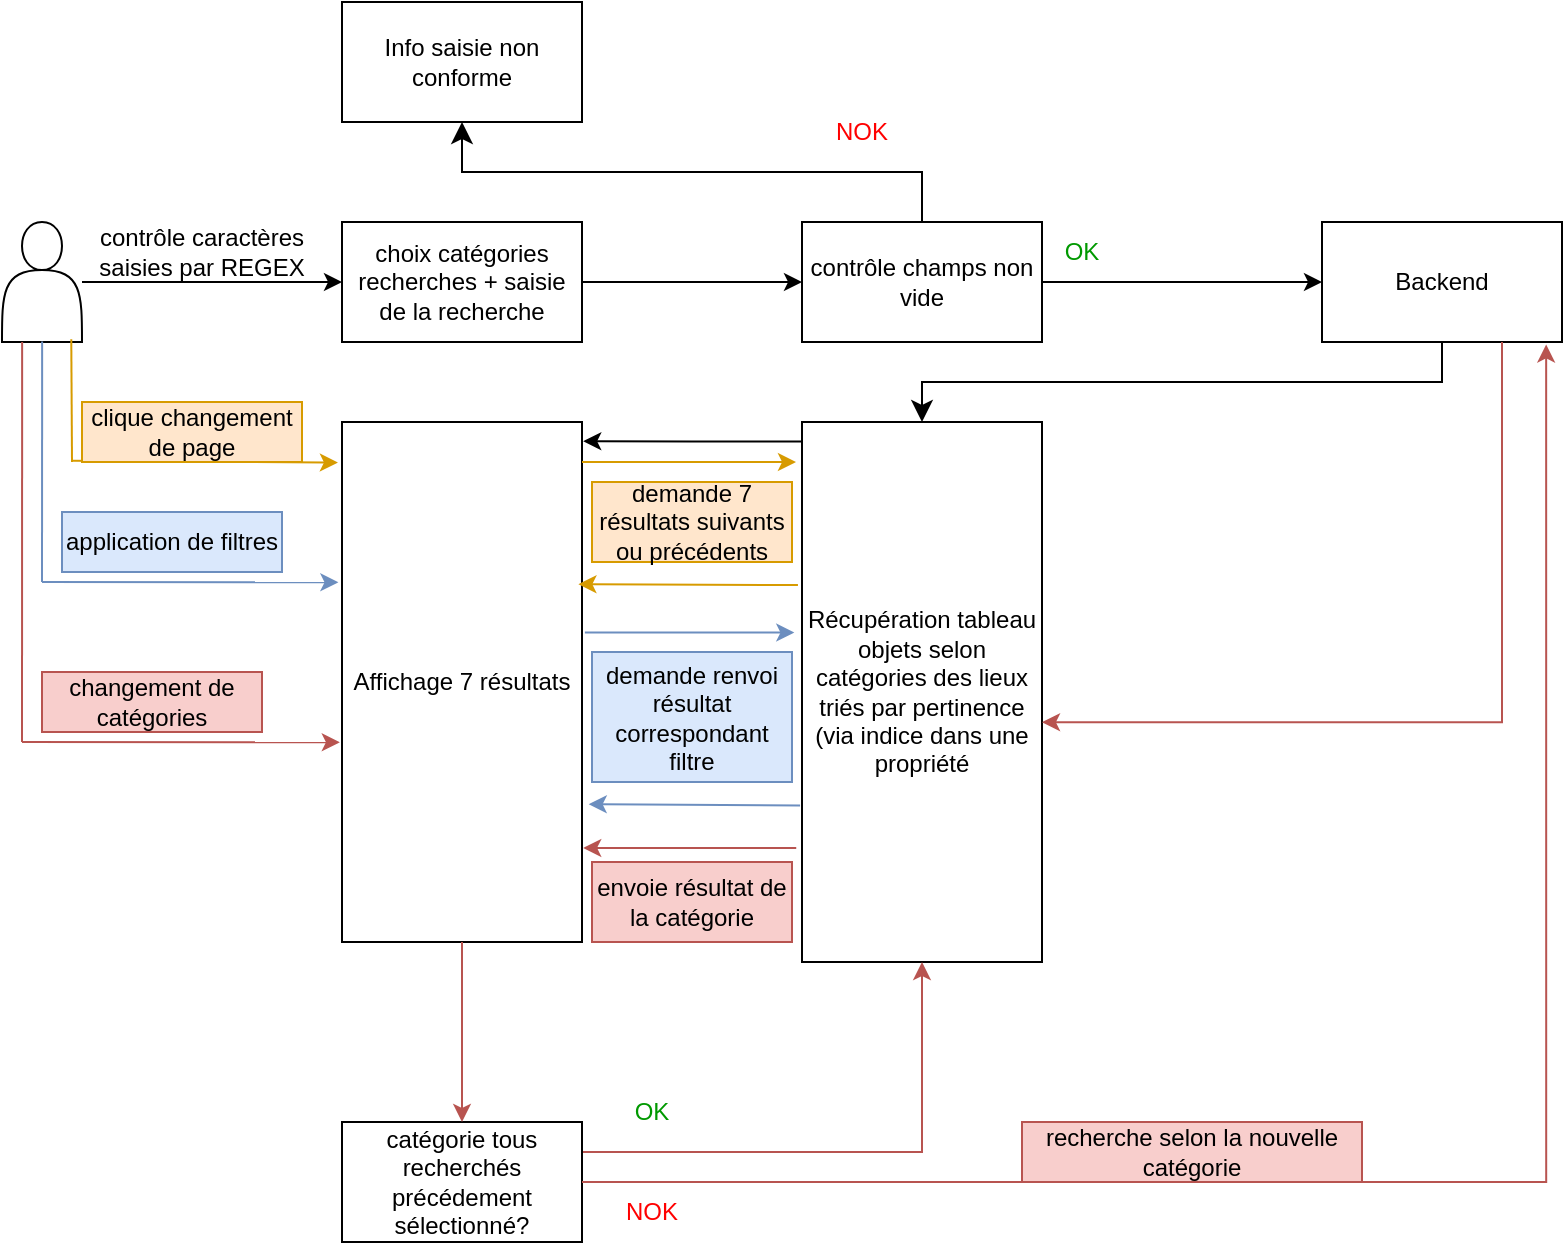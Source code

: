 <mxfile version="24.4.13" type="github">
  <diagram name="Page-1" id="-OZIe05YQaMjz7e-lakk">
    <mxGraphModel dx="1000" dy="497" grid="1" gridSize="10" guides="1" tooltips="1" connect="1" arrows="1" fold="1" page="1" pageScale="1" pageWidth="827" pageHeight="1169" math="0" shadow="0">
      <root>
        <mxCell id="0" />
        <mxCell id="1" parent="0" />
        <mxCell id="jqsIoBwaRQyOEGOpOjdC-4" style="edgeStyle=orthogonalEdgeStyle;rounded=0;orthogonalLoop=1;jettySize=auto;html=1;entryX=0;entryY=0.5;entryDx=0;entryDy=0;" edge="1" parent="1" source="jqsIoBwaRQyOEGOpOjdC-1" target="jqsIoBwaRQyOEGOpOjdC-2">
          <mxGeometry relative="1" as="geometry" />
        </mxCell>
        <mxCell id="jqsIoBwaRQyOEGOpOjdC-1" value="" style="shape=actor;whiteSpace=wrap;html=1;" vertex="1" parent="1">
          <mxGeometry x="20" y="330" width="40" height="60" as="geometry" />
        </mxCell>
        <mxCell id="jqsIoBwaRQyOEGOpOjdC-7" style="edgeStyle=orthogonalEdgeStyle;rounded=0;orthogonalLoop=1;jettySize=auto;html=1;" edge="1" parent="1" source="jqsIoBwaRQyOEGOpOjdC-2" target="jqsIoBwaRQyOEGOpOjdC-6">
          <mxGeometry relative="1" as="geometry" />
        </mxCell>
        <mxCell id="jqsIoBwaRQyOEGOpOjdC-2" value="choix catégories recherches + saisie de la recherche" style="rounded=0;whiteSpace=wrap;html=1;" vertex="1" parent="1">
          <mxGeometry x="190" y="330" width="120" height="60" as="geometry" />
        </mxCell>
        <mxCell id="jqsIoBwaRQyOEGOpOjdC-3" value="Backend" style="rounded=0;whiteSpace=wrap;html=1;" vertex="1" parent="1">
          <mxGeometry x="680" y="330" width="120" height="60" as="geometry" />
        </mxCell>
        <mxCell id="jqsIoBwaRQyOEGOpOjdC-5" value="contrôle caractères saisies par REGEX" style="text;html=1;align=center;verticalAlign=middle;whiteSpace=wrap;rounded=0;" vertex="1" parent="1">
          <mxGeometry x="60" y="330" width="120" height="30" as="geometry" />
        </mxCell>
        <mxCell id="jqsIoBwaRQyOEGOpOjdC-8" style="edgeStyle=orthogonalEdgeStyle;rounded=0;orthogonalLoop=1;jettySize=auto;html=1;" edge="1" parent="1" source="jqsIoBwaRQyOEGOpOjdC-6" target="jqsIoBwaRQyOEGOpOjdC-3">
          <mxGeometry relative="1" as="geometry" />
        </mxCell>
        <mxCell id="jqsIoBwaRQyOEGOpOjdC-6" value="contrôle champs non vide" style="rounded=0;whiteSpace=wrap;html=1;" vertex="1" parent="1">
          <mxGeometry x="420" y="330" width="120" height="60" as="geometry" />
        </mxCell>
        <mxCell id="jqsIoBwaRQyOEGOpOjdC-9" value="&lt;font color=&quot;#009900&quot;&gt;OK&lt;/font&gt;" style="text;html=1;align=center;verticalAlign=middle;whiteSpace=wrap;rounded=0;" vertex="1" parent="1">
          <mxGeometry x="530" y="330" width="60" height="30" as="geometry" />
        </mxCell>
        <mxCell id="jqsIoBwaRQyOEGOpOjdC-11" value="Info saisie non conforme" style="rounded=0;whiteSpace=wrap;html=1;" vertex="1" parent="1">
          <mxGeometry x="190" y="220" width="120" height="60" as="geometry" />
        </mxCell>
        <mxCell id="jqsIoBwaRQyOEGOpOjdC-13" value="" style="edgeStyle=elbowEdgeStyle;elbow=vertical;endArrow=classic;html=1;curved=0;rounded=0;endSize=8;startSize=8;exitX=0.5;exitY=0;exitDx=0;exitDy=0;" edge="1" parent="1" source="jqsIoBwaRQyOEGOpOjdC-6" target="jqsIoBwaRQyOEGOpOjdC-11">
          <mxGeometry width="50" height="50" relative="1" as="geometry">
            <mxPoint x="430" y="260" as="sourcePoint" />
            <mxPoint x="480" y="210" as="targetPoint" />
          </mxGeometry>
        </mxCell>
        <mxCell id="jqsIoBwaRQyOEGOpOjdC-14" value="&lt;font color=&quot;#ff0000&quot;&gt;NOK&lt;/font&gt;" style="text;html=1;align=center;verticalAlign=middle;whiteSpace=wrap;rounded=0;" vertex="1" parent="1">
          <mxGeometry x="420" y="270" width="60" height="30" as="geometry" />
        </mxCell>
        <mxCell id="jqsIoBwaRQyOEGOpOjdC-15" value="Récupération tableau objets selon catégories des lieux triés par pertinence (via indice dans une propriété" style="rounded=0;whiteSpace=wrap;html=1;" vertex="1" parent="1">
          <mxGeometry x="420" y="430" width="120" height="270" as="geometry" />
        </mxCell>
        <mxCell id="jqsIoBwaRQyOEGOpOjdC-17" value="" style="edgeStyle=elbowEdgeStyle;elbow=vertical;endArrow=classic;html=1;curved=0;rounded=0;endSize=8;startSize=8;" edge="1" parent="1" source="jqsIoBwaRQyOEGOpOjdC-3" target="jqsIoBwaRQyOEGOpOjdC-15">
          <mxGeometry width="50" height="50" relative="1" as="geometry">
            <mxPoint x="400" y="460" as="sourcePoint" />
            <mxPoint x="450" y="410" as="targetPoint" />
          </mxGeometry>
        </mxCell>
        <mxCell id="jqsIoBwaRQyOEGOpOjdC-19" value="Affichage 7 résultats" style="rounded=0;whiteSpace=wrap;html=1;" vertex="1" parent="1">
          <mxGeometry x="190" y="430" width="120" height="260" as="geometry" />
        </mxCell>
        <mxCell id="jqsIoBwaRQyOEGOpOjdC-21" value="" style="endArrow=none;html=1;rounded=0;exitX=0.866;exitY=0.977;exitDx=0;exitDy=0;fillColor=#ffe6cc;strokeColor=#d79b00;exitPerimeter=0;" edge="1" parent="1" source="jqsIoBwaRQyOEGOpOjdC-1">
          <mxGeometry width="50" height="50" relative="1" as="geometry">
            <mxPoint x="290" y="520" as="sourcePoint" />
            <mxPoint x="55" y="450" as="targetPoint" />
          </mxGeometry>
        </mxCell>
        <mxCell id="jqsIoBwaRQyOEGOpOjdC-22" value="" style="endArrow=classic;html=1;rounded=0;entryX=-0.017;entryY=0.078;entryDx=0;entryDy=0;entryPerimeter=0;fillColor=#ffe6cc;strokeColor=#d79b00;exitX=-0.041;exitY=0.981;exitDx=0;exitDy=0;exitPerimeter=0;" edge="1" parent="1" source="jqsIoBwaRQyOEGOpOjdC-23" target="jqsIoBwaRQyOEGOpOjdC-19">
          <mxGeometry width="50" height="50" relative="1" as="geometry">
            <mxPoint x="40" y="450" as="sourcePoint" />
            <mxPoint x="340" y="470" as="targetPoint" />
          </mxGeometry>
        </mxCell>
        <mxCell id="jqsIoBwaRQyOEGOpOjdC-23" value="clique changement de page" style="text;html=1;align=center;verticalAlign=middle;whiteSpace=wrap;rounded=0;fillColor=#ffe6cc;strokeColor=#d79b00;" vertex="1" parent="1">
          <mxGeometry x="60" y="420" width="110" height="30" as="geometry" />
        </mxCell>
        <mxCell id="jqsIoBwaRQyOEGOpOjdC-26" style="edgeStyle=orthogonalEdgeStyle;rounded=0;orthogonalLoop=1;jettySize=auto;html=1;entryX=1.005;entryY=0.037;entryDx=0;entryDy=0;entryPerimeter=0;exitX=0;exitY=0.036;exitDx=0;exitDy=0;exitPerimeter=0;" edge="1" parent="1" source="jqsIoBwaRQyOEGOpOjdC-15" target="jqsIoBwaRQyOEGOpOjdC-19">
          <mxGeometry relative="1" as="geometry" />
        </mxCell>
        <mxCell id="jqsIoBwaRQyOEGOpOjdC-27" value="" style="endArrow=classic;html=1;rounded=0;exitX=1;exitY=0.25;exitDx=0;exitDy=0;fillColor=#ffe6cc;strokeColor=#d79b00;" edge="1" parent="1">
          <mxGeometry width="50" height="50" relative="1" as="geometry">
            <mxPoint x="310" y="450" as="sourcePoint" />
            <mxPoint x="417" y="450" as="targetPoint" />
          </mxGeometry>
        </mxCell>
        <mxCell id="jqsIoBwaRQyOEGOpOjdC-28" value="demande 7 résultats suivants ou précédents" style="text;html=1;align=center;verticalAlign=middle;whiteSpace=wrap;rounded=0;fillColor=#ffe6cc;strokeColor=#d79b00;" vertex="1" parent="1">
          <mxGeometry x="315" y="460" width="100" height="40" as="geometry" />
        </mxCell>
        <mxCell id="jqsIoBwaRQyOEGOpOjdC-30" value="" style="endArrow=classic;html=1;rounded=0;exitX=-0.017;exitY=0.302;exitDx=0;exitDy=0;exitPerimeter=0;fillColor=#ffe6cc;strokeColor=#d79b00;entryX=0.985;entryY=0.312;entryDx=0;entryDy=0;entryPerimeter=0;" edge="1" parent="1" source="jqsIoBwaRQyOEGOpOjdC-15" target="jqsIoBwaRQyOEGOpOjdC-19">
          <mxGeometry width="50" height="50" relative="1" as="geometry">
            <mxPoint x="415.2" y="510.0" as="sourcePoint" />
            <mxPoint x="310" y="510" as="targetPoint" />
          </mxGeometry>
        </mxCell>
        <mxCell id="jqsIoBwaRQyOEGOpOjdC-32" value="" style="endArrow=none;html=1;rounded=0;entryX=0.627;entryY=0.995;entryDx=0;entryDy=0;entryPerimeter=0;fillColor=#dae8fc;strokeColor=#6c8ebf;" edge="1" parent="1">
          <mxGeometry width="50" height="50" relative="1" as="geometry">
            <mxPoint x="40" y="510" as="sourcePoint" />
            <mxPoint x="40.08" y="389.7" as="targetPoint" />
          </mxGeometry>
        </mxCell>
        <mxCell id="jqsIoBwaRQyOEGOpOjdC-33" value="" style="endArrow=classic;html=1;rounded=0;entryX=-0.015;entryY=0.193;entryDx=0;entryDy=0;entryPerimeter=0;fillColor=#dae8fc;strokeColor=#6c8ebf;" edge="1" parent="1">
          <mxGeometry width="50" height="50" relative="1" as="geometry">
            <mxPoint x="40" y="510" as="sourcePoint" />
            <mxPoint x="188.2" y="510.18" as="targetPoint" />
          </mxGeometry>
        </mxCell>
        <mxCell id="jqsIoBwaRQyOEGOpOjdC-34" value="application de filtres" style="text;html=1;align=center;verticalAlign=middle;whiteSpace=wrap;rounded=0;fillColor=#dae8fc;strokeColor=#6c8ebf;" vertex="1" parent="1">
          <mxGeometry x="50" y="475" width="110" height="30" as="geometry" />
        </mxCell>
        <mxCell id="jqsIoBwaRQyOEGOpOjdC-35" value="" style="endArrow=classic;html=1;rounded=0;exitX=1.012;exitY=0.405;exitDx=0;exitDy=0;exitPerimeter=0;entryX=-0.032;entryY=0.39;entryDx=0;entryDy=0;entryPerimeter=0;fillColor=#dae8fc;strokeColor=#6c8ebf;" edge="1" parent="1" source="jqsIoBwaRQyOEGOpOjdC-19" target="jqsIoBwaRQyOEGOpOjdC-15">
          <mxGeometry width="50" height="50" relative="1" as="geometry">
            <mxPoint x="290" y="610" as="sourcePoint" />
            <mxPoint x="340" y="560" as="targetPoint" />
          </mxGeometry>
        </mxCell>
        <mxCell id="jqsIoBwaRQyOEGOpOjdC-36" value="demande renvoi résultat correspondant filtre" style="text;html=1;align=center;verticalAlign=middle;whiteSpace=wrap;rounded=0;fillColor=#dae8fc;strokeColor=#6c8ebf;" vertex="1" parent="1">
          <mxGeometry x="315" y="545" width="100" height="65" as="geometry" />
        </mxCell>
        <mxCell id="jqsIoBwaRQyOEGOpOjdC-37" value="" style="endArrow=classic;html=1;rounded=0;exitX=-0.008;exitY=0.71;exitDx=0;exitDy=0;exitPerimeter=0;entryX=1.028;entryY=0.735;entryDx=0;entryDy=0;entryPerimeter=0;fillColor=#dae8fc;strokeColor=#6c8ebf;" edge="1" parent="1" source="jqsIoBwaRQyOEGOpOjdC-15" target="jqsIoBwaRQyOEGOpOjdC-19">
          <mxGeometry width="50" height="50" relative="1" as="geometry">
            <mxPoint x="290" y="610" as="sourcePoint" />
            <mxPoint x="340" y="560" as="targetPoint" />
          </mxGeometry>
        </mxCell>
        <mxCell id="jqsIoBwaRQyOEGOpOjdC-38" value="" style="endArrow=none;html=1;rounded=0;entryX=0.627;entryY=0.995;entryDx=0;entryDy=0;entryPerimeter=0;fillColor=#f8cecc;strokeColor=#b85450;" edge="1" parent="1">
          <mxGeometry width="50" height="50" relative="1" as="geometry">
            <mxPoint x="30" y="590" as="sourcePoint" />
            <mxPoint x="30.08" y="390.0" as="targetPoint" />
          </mxGeometry>
        </mxCell>
        <mxCell id="jqsIoBwaRQyOEGOpOjdC-39" value="" style="endArrow=classic;html=1;rounded=0;entryX=-0.009;entryY=0.616;entryDx=0;entryDy=0;entryPerimeter=0;fillColor=#f8cecc;strokeColor=#b85450;" edge="1" parent="1" target="jqsIoBwaRQyOEGOpOjdC-19">
          <mxGeometry width="50" height="50" relative="1" as="geometry">
            <mxPoint x="30" y="590" as="sourcePoint" />
            <mxPoint x="120" y="430" as="targetPoint" />
          </mxGeometry>
        </mxCell>
        <mxCell id="jqsIoBwaRQyOEGOpOjdC-40" value="changement de catégories" style="text;html=1;align=center;verticalAlign=middle;whiteSpace=wrap;rounded=0;fillColor=#f8cecc;strokeColor=#b85450;" vertex="1" parent="1">
          <mxGeometry x="40" y="555" width="110" height="30" as="geometry" />
        </mxCell>
        <mxCell id="jqsIoBwaRQyOEGOpOjdC-43" style="edgeStyle=orthogonalEdgeStyle;rounded=0;orthogonalLoop=1;jettySize=auto;html=1;exitX=1;exitY=0.25;exitDx=0;exitDy=0;fillColor=#f8cecc;strokeColor=#b85450;" edge="1" parent="1" source="jqsIoBwaRQyOEGOpOjdC-41" target="jqsIoBwaRQyOEGOpOjdC-15">
          <mxGeometry relative="1" as="geometry" />
        </mxCell>
        <mxCell id="jqsIoBwaRQyOEGOpOjdC-41" value="catégorie tous recherchés précédement sélectionné?" style="rounded=0;whiteSpace=wrap;html=1;" vertex="1" parent="1">
          <mxGeometry x="190" y="780" width="120" height="60" as="geometry" />
        </mxCell>
        <mxCell id="jqsIoBwaRQyOEGOpOjdC-42" value="" style="endArrow=classic;html=1;rounded=0;exitX=0.5;exitY=1;exitDx=0;exitDy=0;entryX=0.5;entryY=0;entryDx=0;entryDy=0;fillColor=#f8cecc;strokeColor=#b85450;" edge="1" parent="1" source="jqsIoBwaRQyOEGOpOjdC-19" target="jqsIoBwaRQyOEGOpOjdC-41">
          <mxGeometry width="50" height="50" relative="1" as="geometry">
            <mxPoint x="240" y="720" as="sourcePoint" />
            <mxPoint x="290" y="670" as="targetPoint" />
          </mxGeometry>
        </mxCell>
        <mxCell id="jqsIoBwaRQyOEGOpOjdC-44" value="&lt;font color=&quot;#009900&quot;&gt;OK&lt;/font&gt;" style="text;html=1;align=center;verticalAlign=middle;whiteSpace=wrap;rounded=0;" vertex="1" parent="1">
          <mxGeometry x="315" y="760" width="60" height="30" as="geometry" />
        </mxCell>
        <mxCell id="jqsIoBwaRQyOEGOpOjdC-45" value="" style="endArrow=classic;html=1;rounded=0;exitX=-0.024;exitY=0.789;exitDx=0;exitDy=0;exitPerimeter=0;entryX=1.005;entryY=0.819;entryDx=0;entryDy=0;entryPerimeter=0;fillColor=#f8cecc;strokeColor=#b85450;" edge="1" parent="1" source="jqsIoBwaRQyOEGOpOjdC-15" target="jqsIoBwaRQyOEGOpOjdC-19">
          <mxGeometry width="50" height="50" relative="1" as="geometry">
            <mxPoint x="240" y="780" as="sourcePoint" />
            <mxPoint x="290" y="730" as="targetPoint" />
          </mxGeometry>
        </mxCell>
        <mxCell id="jqsIoBwaRQyOEGOpOjdC-46" value="envoie résultat de la catégorie" style="text;html=1;align=center;verticalAlign=middle;whiteSpace=wrap;rounded=0;fillColor=#f8cecc;strokeColor=#b85450;" vertex="1" parent="1">
          <mxGeometry x="315" y="650" width="100" height="40" as="geometry" />
        </mxCell>
        <mxCell id="jqsIoBwaRQyOEGOpOjdC-47" style="edgeStyle=orthogonalEdgeStyle;rounded=0;orthogonalLoop=1;jettySize=auto;html=1;entryX=0.934;entryY=1.02;entryDx=0;entryDy=0;entryPerimeter=0;fillColor=#f8cecc;strokeColor=#b85450;" edge="1" parent="1" source="jqsIoBwaRQyOEGOpOjdC-41" target="jqsIoBwaRQyOEGOpOjdC-3">
          <mxGeometry relative="1" as="geometry" />
        </mxCell>
        <mxCell id="jqsIoBwaRQyOEGOpOjdC-48" value="&lt;font color=&quot;#ff0000&quot;&gt;NOK&lt;/font&gt;" style="text;html=1;align=center;verticalAlign=middle;whiteSpace=wrap;rounded=0;" vertex="1" parent="1">
          <mxGeometry x="315" y="810" width="60" height="30" as="geometry" />
        </mxCell>
        <mxCell id="jqsIoBwaRQyOEGOpOjdC-49" value="recherche selon la nouvelle catégorie" style="text;html=1;align=center;verticalAlign=middle;whiteSpace=wrap;rounded=0;fillColor=#f8cecc;strokeColor=#b85450;" vertex="1" parent="1">
          <mxGeometry x="530" y="780" width="170" height="30" as="geometry" />
        </mxCell>
        <mxCell id="jqsIoBwaRQyOEGOpOjdC-50" style="edgeStyle=orthogonalEdgeStyle;rounded=0;orthogonalLoop=1;jettySize=auto;html=1;entryX=1;entryY=0.556;entryDx=0;entryDy=0;entryPerimeter=0;fillColor=#f8cecc;strokeColor=#b85450;" edge="1" parent="1" source="jqsIoBwaRQyOEGOpOjdC-3" target="jqsIoBwaRQyOEGOpOjdC-15">
          <mxGeometry relative="1" as="geometry">
            <Array as="points">
              <mxPoint x="770" y="580" />
            </Array>
          </mxGeometry>
        </mxCell>
      </root>
    </mxGraphModel>
  </diagram>
</mxfile>
